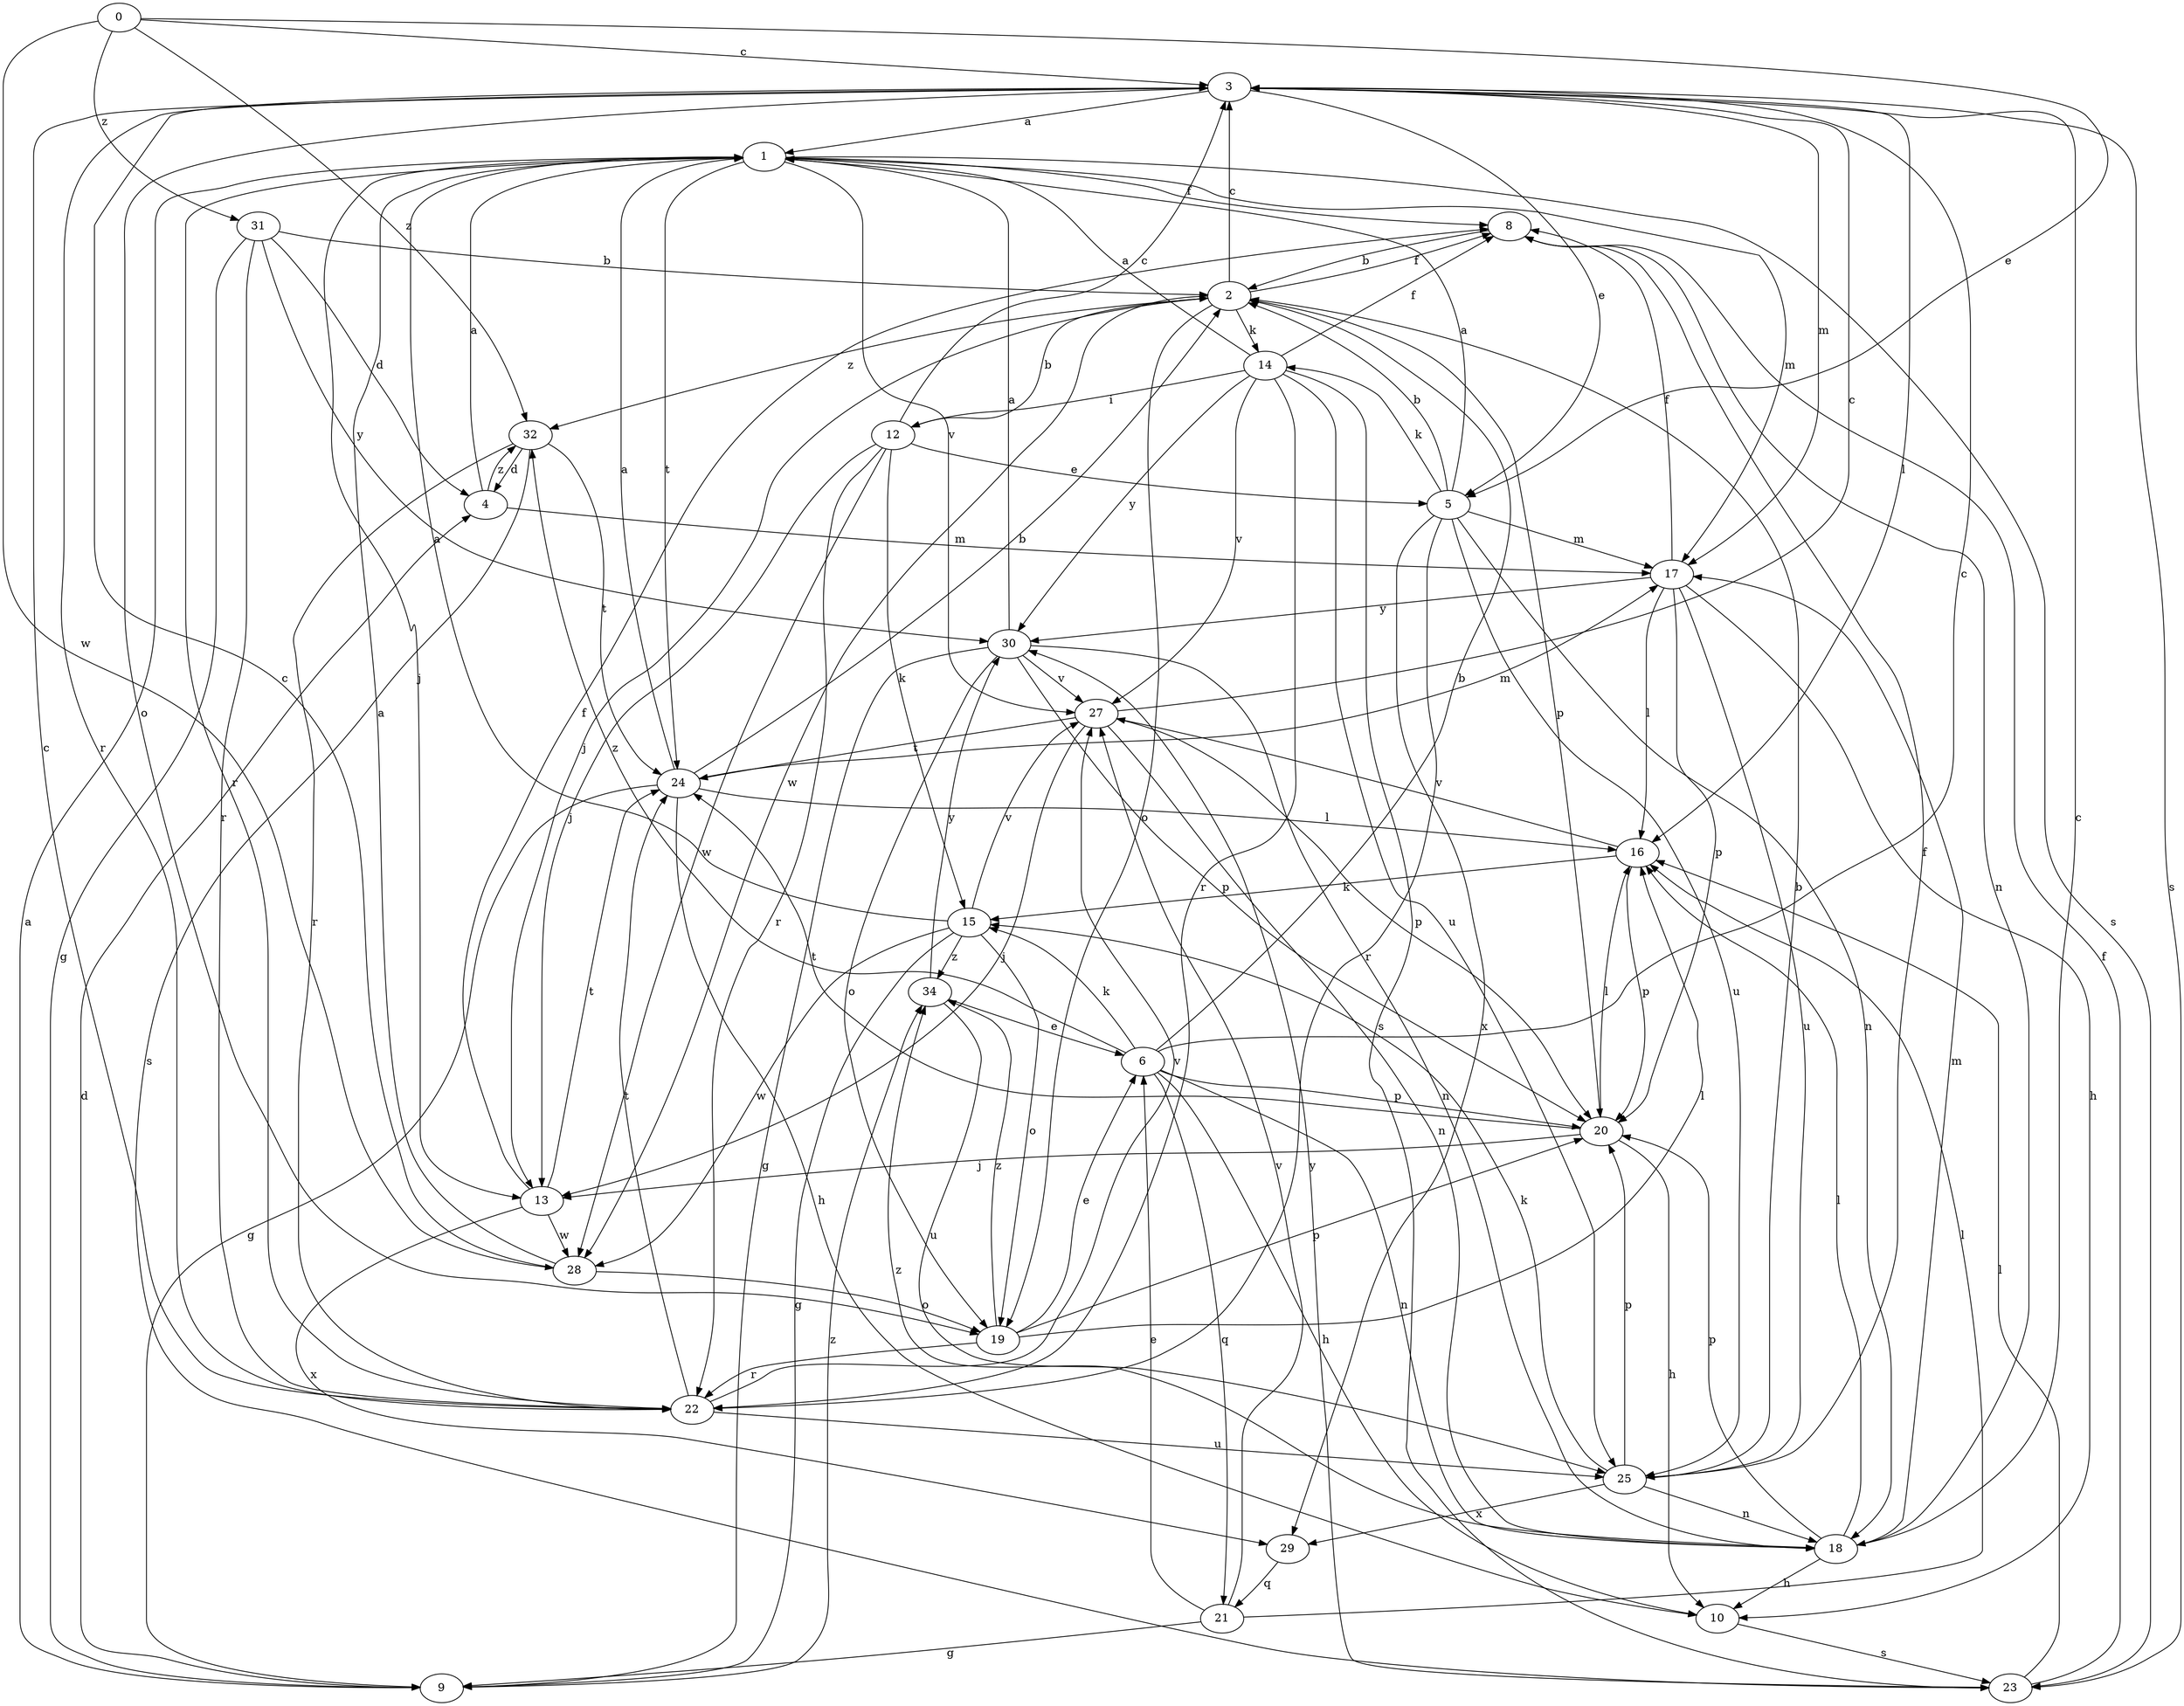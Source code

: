 strict digraph  {
0;
1;
2;
3;
4;
5;
6;
8;
9;
10;
12;
13;
14;
15;
16;
17;
18;
19;
20;
21;
22;
23;
24;
25;
27;
28;
29;
30;
31;
32;
34;
0 -> 3  [label=c];
0 -> 5  [label=e];
0 -> 28  [label=w];
0 -> 31  [label=z];
0 -> 32  [label=z];
1 -> 8  [label=f];
1 -> 13  [label=j];
1 -> 17  [label=m];
1 -> 22  [label=r];
1 -> 23  [label=s];
1 -> 24  [label=t];
1 -> 27  [label=v];
2 -> 3  [label=c];
2 -> 8  [label=f];
2 -> 13  [label=j];
2 -> 14  [label=k];
2 -> 19  [label=o];
2 -> 20  [label=p];
2 -> 28  [label=w];
2 -> 32  [label=z];
3 -> 1  [label=a];
3 -> 5  [label=e];
3 -> 16  [label=l];
3 -> 17  [label=m];
3 -> 19  [label=o];
3 -> 22  [label=r];
3 -> 23  [label=s];
4 -> 1  [label=a];
4 -> 17  [label=m];
4 -> 32  [label=z];
5 -> 1  [label=a];
5 -> 2  [label=b];
5 -> 14  [label=k];
5 -> 17  [label=m];
5 -> 18  [label=n];
5 -> 22  [label=r];
5 -> 25  [label=u];
5 -> 29  [label=x];
6 -> 2  [label=b];
6 -> 3  [label=c];
6 -> 10  [label=h];
6 -> 15  [label=k];
6 -> 18  [label=n];
6 -> 20  [label=p];
6 -> 21  [label=q];
6 -> 32  [label=z];
8 -> 2  [label=b];
8 -> 18  [label=n];
9 -> 1  [label=a];
9 -> 4  [label=d];
9 -> 34  [label=z];
10 -> 23  [label=s];
12 -> 2  [label=b];
12 -> 3  [label=c];
12 -> 5  [label=e];
12 -> 13  [label=j];
12 -> 15  [label=k];
12 -> 22  [label=r];
12 -> 28  [label=w];
13 -> 8  [label=f];
13 -> 24  [label=t];
13 -> 28  [label=w];
13 -> 29  [label=x];
14 -> 1  [label=a];
14 -> 8  [label=f];
14 -> 12  [label=i];
14 -> 22  [label=r];
14 -> 23  [label=s];
14 -> 25  [label=u];
14 -> 27  [label=v];
14 -> 30  [label=y];
15 -> 1  [label=a];
15 -> 9  [label=g];
15 -> 19  [label=o];
15 -> 27  [label=v];
15 -> 28  [label=w];
15 -> 34  [label=z];
16 -> 15  [label=k];
16 -> 20  [label=p];
16 -> 27  [label=v];
17 -> 8  [label=f];
17 -> 10  [label=h];
17 -> 16  [label=l];
17 -> 20  [label=p];
17 -> 25  [label=u];
17 -> 30  [label=y];
18 -> 3  [label=c];
18 -> 10  [label=h];
18 -> 16  [label=l];
18 -> 17  [label=m];
18 -> 20  [label=p];
18 -> 34  [label=z];
19 -> 6  [label=e];
19 -> 16  [label=l];
19 -> 20  [label=p];
19 -> 22  [label=r];
19 -> 34  [label=z];
20 -> 10  [label=h];
20 -> 13  [label=j];
20 -> 16  [label=l];
20 -> 24  [label=t];
21 -> 6  [label=e];
21 -> 9  [label=g];
21 -> 16  [label=l];
21 -> 27  [label=v];
22 -> 3  [label=c];
22 -> 24  [label=t];
22 -> 25  [label=u];
22 -> 27  [label=v];
23 -> 8  [label=f];
23 -> 16  [label=l];
23 -> 30  [label=y];
24 -> 1  [label=a];
24 -> 2  [label=b];
24 -> 9  [label=g];
24 -> 10  [label=h];
24 -> 16  [label=l];
24 -> 17  [label=m];
25 -> 2  [label=b];
25 -> 8  [label=f];
25 -> 15  [label=k];
25 -> 18  [label=n];
25 -> 20  [label=p];
25 -> 29  [label=x];
27 -> 3  [label=c];
27 -> 13  [label=j];
27 -> 18  [label=n];
27 -> 20  [label=p];
27 -> 24  [label=t];
28 -> 1  [label=a];
28 -> 3  [label=c];
28 -> 19  [label=o];
29 -> 21  [label=q];
30 -> 1  [label=a];
30 -> 9  [label=g];
30 -> 18  [label=n];
30 -> 19  [label=o];
30 -> 20  [label=p];
30 -> 27  [label=v];
31 -> 2  [label=b];
31 -> 4  [label=d];
31 -> 9  [label=g];
31 -> 22  [label=r];
31 -> 30  [label=y];
32 -> 4  [label=d];
32 -> 22  [label=r];
32 -> 23  [label=s];
32 -> 24  [label=t];
34 -> 6  [label=e];
34 -> 25  [label=u];
34 -> 30  [label=y];
}
